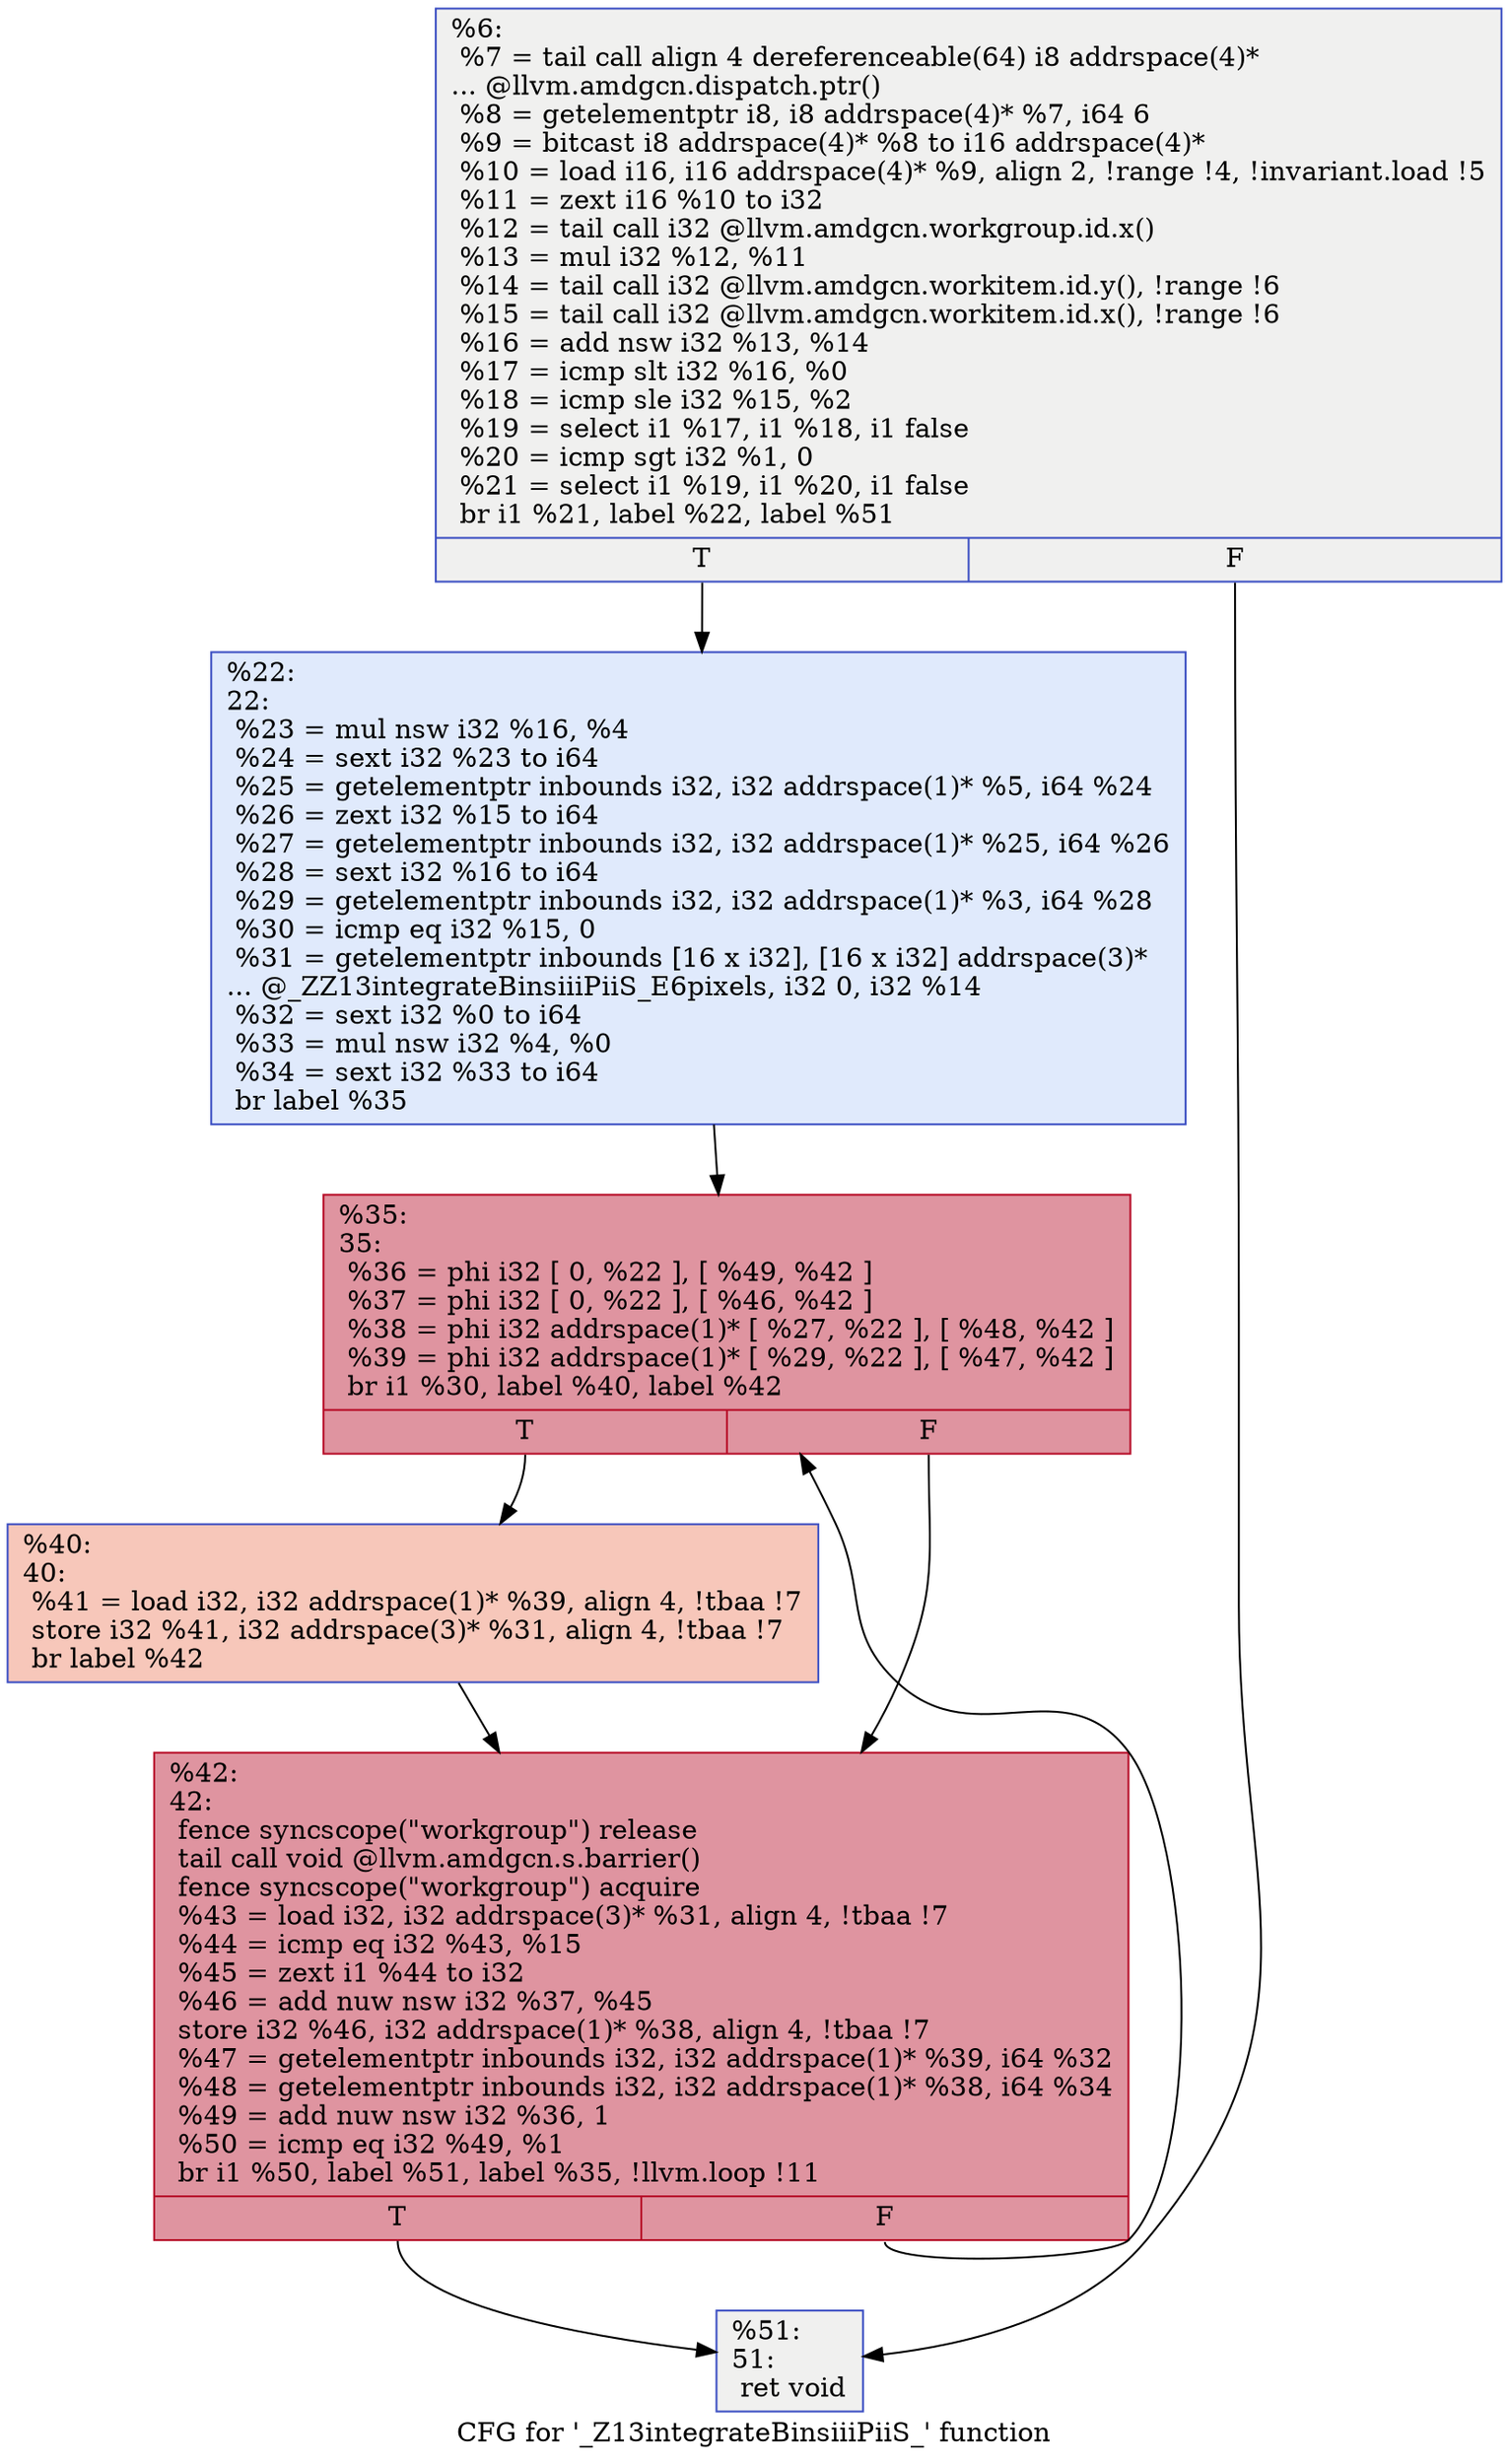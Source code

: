 digraph "CFG for '_Z13integrateBinsiiiPiiS_' function" {
	label="CFG for '_Z13integrateBinsiiiPiiS_' function";

	Node0x5ec43c0 [shape=record,color="#3d50c3ff", style=filled, fillcolor="#dedcdb70",label="{%6:\l  %7 = tail call align 4 dereferenceable(64) i8 addrspace(4)*\l... @llvm.amdgcn.dispatch.ptr()\l  %8 = getelementptr i8, i8 addrspace(4)* %7, i64 6\l  %9 = bitcast i8 addrspace(4)* %8 to i16 addrspace(4)*\l  %10 = load i16, i16 addrspace(4)* %9, align 2, !range !4, !invariant.load !5\l  %11 = zext i16 %10 to i32\l  %12 = tail call i32 @llvm.amdgcn.workgroup.id.x()\l  %13 = mul i32 %12, %11\l  %14 = tail call i32 @llvm.amdgcn.workitem.id.y(), !range !6\l  %15 = tail call i32 @llvm.amdgcn.workitem.id.x(), !range !6\l  %16 = add nsw i32 %13, %14\l  %17 = icmp slt i32 %16, %0\l  %18 = icmp sle i32 %15, %2\l  %19 = select i1 %17, i1 %18, i1 false\l  %20 = icmp sgt i32 %1, 0\l  %21 = select i1 %19, i1 %20, i1 false\l  br i1 %21, label %22, label %51\l|{<s0>T|<s1>F}}"];
	Node0x5ec43c0:s0 -> Node0x5ec6dd0;
	Node0x5ec43c0:s1 -> Node0x5ec6e60;
	Node0x5ec6dd0 [shape=record,color="#3d50c3ff", style=filled, fillcolor="#b9d0f970",label="{%22:\l22:                                               \l  %23 = mul nsw i32 %16, %4\l  %24 = sext i32 %23 to i64\l  %25 = getelementptr inbounds i32, i32 addrspace(1)* %5, i64 %24\l  %26 = zext i32 %15 to i64\l  %27 = getelementptr inbounds i32, i32 addrspace(1)* %25, i64 %26\l  %28 = sext i32 %16 to i64\l  %29 = getelementptr inbounds i32, i32 addrspace(1)* %3, i64 %28\l  %30 = icmp eq i32 %15, 0\l  %31 = getelementptr inbounds [16 x i32], [16 x i32] addrspace(3)*\l... @_ZZ13integrateBinsiiiPiiS_E6pixels, i32 0, i32 %14\l  %32 = sext i32 %0 to i64\l  %33 = mul nsw i32 %4, %0\l  %34 = sext i32 %33 to i64\l  br label %35\l}"];
	Node0x5ec6dd0 -> Node0x5ec7440;
	Node0x5ec7440 [shape=record,color="#b70d28ff", style=filled, fillcolor="#b70d2870",label="{%35:\l35:                                               \l  %36 = phi i32 [ 0, %22 ], [ %49, %42 ]\l  %37 = phi i32 [ 0, %22 ], [ %46, %42 ]\l  %38 = phi i32 addrspace(1)* [ %27, %22 ], [ %48, %42 ]\l  %39 = phi i32 addrspace(1)* [ %29, %22 ], [ %47, %42 ]\l  br i1 %30, label %40, label %42\l|{<s0>T|<s1>F}}"];
	Node0x5ec7440:s0 -> Node0x5ec7ce0;
	Node0x5ec7440:s1 -> Node0x5ec7840;
	Node0x5ec7ce0 [shape=record,color="#3d50c3ff", style=filled, fillcolor="#ec7f6370",label="{%40:\l40:                                               \l  %41 = load i32, i32 addrspace(1)* %39, align 4, !tbaa !7\l  store i32 %41, i32 addrspace(3)* %31, align 4, !tbaa !7\l  br label %42\l}"];
	Node0x5ec7ce0 -> Node0x5ec7840;
	Node0x5ec7840 [shape=record,color="#b70d28ff", style=filled, fillcolor="#b70d2870",label="{%42:\l42:                                               \l  fence syncscope(\"workgroup\") release\l  tail call void @llvm.amdgcn.s.barrier()\l  fence syncscope(\"workgroup\") acquire\l  %43 = load i32, i32 addrspace(3)* %31, align 4, !tbaa !7\l  %44 = icmp eq i32 %43, %15\l  %45 = zext i1 %44 to i32\l  %46 = add nuw nsw i32 %37, %45\l  store i32 %46, i32 addrspace(1)* %38, align 4, !tbaa !7\l  %47 = getelementptr inbounds i32, i32 addrspace(1)* %39, i64 %32\l  %48 = getelementptr inbounds i32, i32 addrspace(1)* %38, i64 %34\l  %49 = add nuw nsw i32 %36, 1\l  %50 = icmp eq i32 %49, %1\l  br i1 %50, label %51, label %35, !llvm.loop !11\l|{<s0>T|<s1>F}}"];
	Node0x5ec7840:s0 -> Node0x5ec6e60;
	Node0x5ec7840:s1 -> Node0x5ec7440;
	Node0x5ec6e60 [shape=record,color="#3d50c3ff", style=filled, fillcolor="#dedcdb70",label="{%51:\l51:                                               \l  ret void\l}"];
}
